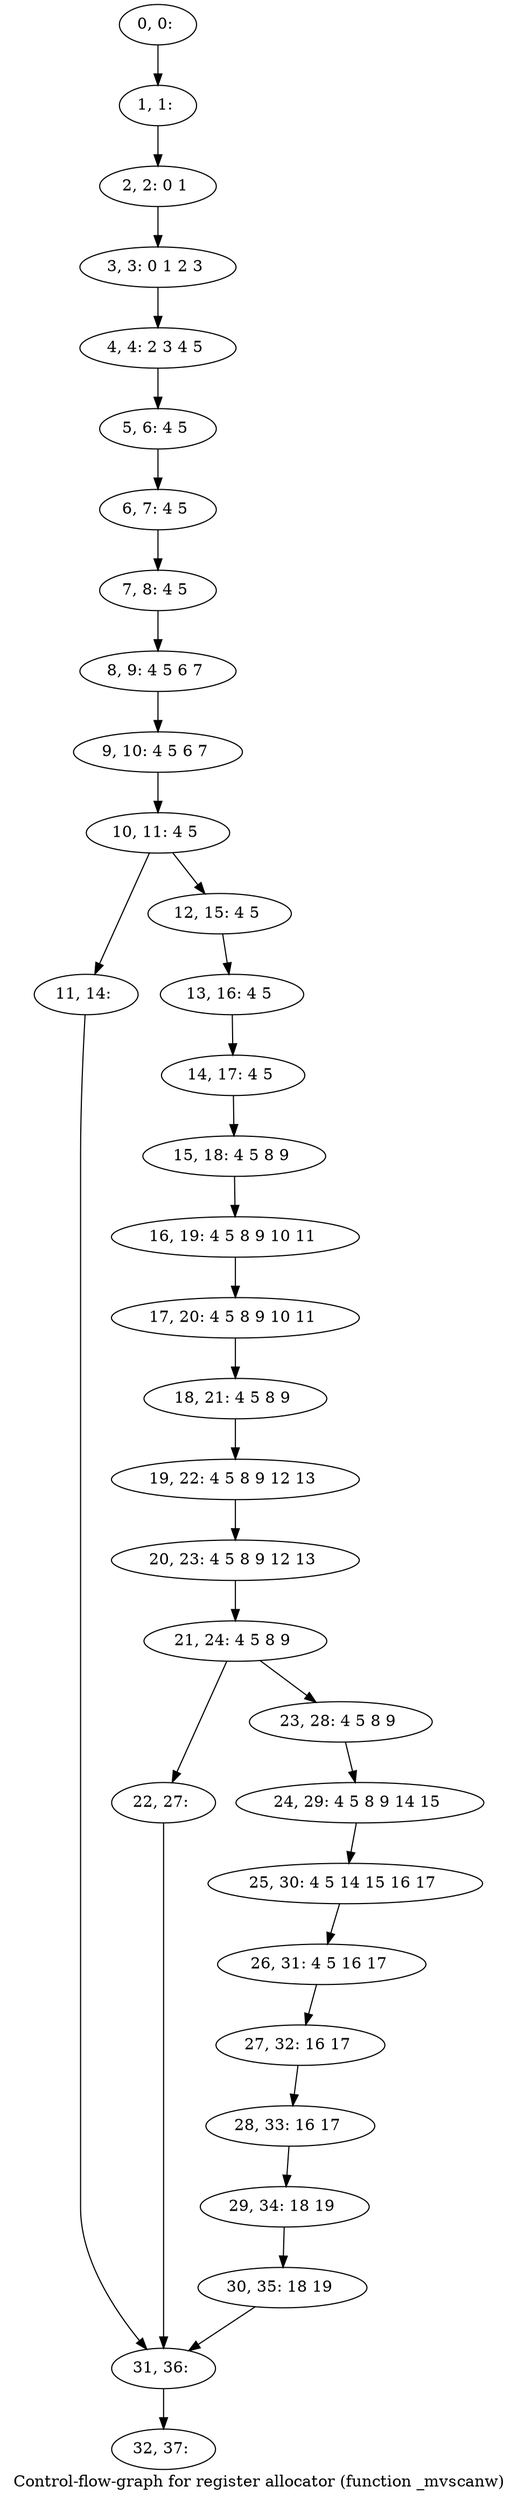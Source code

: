 digraph G {
graph [label="Control-flow-graph for register allocator (function _mvscanw)"]
0[label="0, 0: "];
1[label="1, 1: "];
2[label="2, 2: 0 1 "];
3[label="3, 3: 0 1 2 3 "];
4[label="4, 4: 2 3 4 5 "];
5[label="5, 6: 4 5 "];
6[label="6, 7: 4 5 "];
7[label="7, 8: 4 5 "];
8[label="8, 9: 4 5 6 7 "];
9[label="9, 10: 4 5 6 7 "];
10[label="10, 11: 4 5 "];
11[label="11, 14: "];
12[label="12, 15: 4 5 "];
13[label="13, 16: 4 5 "];
14[label="14, 17: 4 5 "];
15[label="15, 18: 4 5 8 9 "];
16[label="16, 19: 4 5 8 9 10 11 "];
17[label="17, 20: 4 5 8 9 10 11 "];
18[label="18, 21: 4 5 8 9 "];
19[label="19, 22: 4 5 8 9 12 13 "];
20[label="20, 23: 4 5 8 9 12 13 "];
21[label="21, 24: 4 5 8 9 "];
22[label="22, 27: "];
23[label="23, 28: 4 5 8 9 "];
24[label="24, 29: 4 5 8 9 14 15 "];
25[label="25, 30: 4 5 14 15 16 17 "];
26[label="26, 31: 4 5 16 17 "];
27[label="27, 32: 16 17 "];
28[label="28, 33: 16 17 "];
29[label="29, 34: 18 19 "];
30[label="30, 35: 18 19 "];
31[label="31, 36: "];
32[label="32, 37: "];
0->1 ;
1->2 ;
2->3 ;
3->4 ;
4->5 ;
5->6 ;
6->7 ;
7->8 ;
8->9 ;
9->10 ;
10->11 ;
10->12 ;
11->31 ;
12->13 ;
13->14 ;
14->15 ;
15->16 ;
16->17 ;
17->18 ;
18->19 ;
19->20 ;
20->21 ;
21->22 ;
21->23 ;
22->31 ;
23->24 ;
24->25 ;
25->26 ;
26->27 ;
27->28 ;
28->29 ;
29->30 ;
30->31 ;
31->32 ;
}
